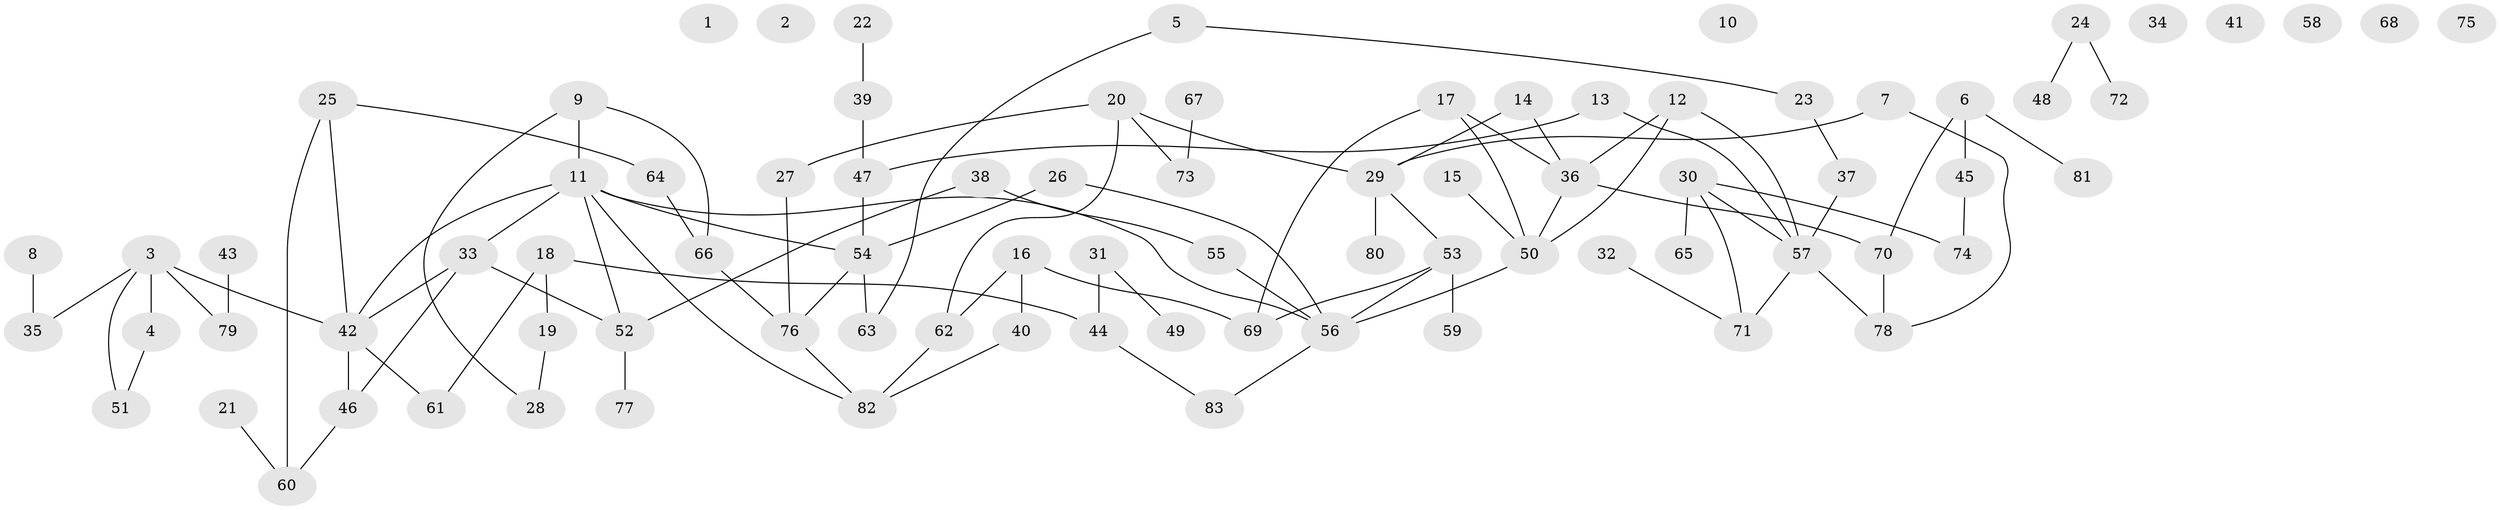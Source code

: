 // Generated by graph-tools (version 1.1) at 2025/33/03/09/25 02:33:37]
// undirected, 83 vertices, 99 edges
graph export_dot {
graph [start="1"]
  node [color=gray90,style=filled];
  1;
  2;
  3;
  4;
  5;
  6;
  7;
  8;
  9;
  10;
  11;
  12;
  13;
  14;
  15;
  16;
  17;
  18;
  19;
  20;
  21;
  22;
  23;
  24;
  25;
  26;
  27;
  28;
  29;
  30;
  31;
  32;
  33;
  34;
  35;
  36;
  37;
  38;
  39;
  40;
  41;
  42;
  43;
  44;
  45;
  46;
  47;
  48;
  49;
  50;
  51;
  52;
  53;
  54;
  55;
  56;
  57;
  58;
  59;
  60;
  61;
  62;
  63;
  64;
  65;
  66;
  67;
  68;
  69;
  70;
  71;
  72;
  73;
  74;
  75;
  76;
  77;
  78;
  79;
  80;
  81;
  82;
  83;
  3 -- 4;
  3 -- 35;
  3 -- 42;
  3 -- 51;
  3 -- 79;
  4 -- 51;
  5 -- 23;
  5 -- 63;
  6 -- 45;
  6 -- 70;
  6 -- 81;
  7 -- 29;
  7 -- 78;
  8 -- 35;
  9 -- 11;
  9 -- 28;
  9 -- 66;
  11 -- 33;
  11 -- 42;
  11 -- 52;
  11 -- 54;
  11 -- 56;
  11 -- 82;
  12 -- 36;
  12 -- 50;
  12 -- 57;
  13 -- 47;
  13 -- 57;
  14 -- 29;
  14 -- 36;
  15 -- 50;
  16 -- 40;
  16 -- 62;
  16 -- 69;
  17 -- 36;
  17 -- 50;
  17 -- 69;
  18 -- 19;
  18 -- 44;
  18 -- 61;
  19 -- 28;
  20 -- 27;
  20 -- 29;
  20 -- 62;
  20 -- 73;
  21 -- 60;
  22 -- 39;
  23 -- 37;
  24 -- 48;
  24 -- 72;
  25 -- 42;
  25 -- 60;
  25 -- 64;
  26 -- 54;
  26 -- 56;
  27 -- 76;
  29 -- 53;
  29 -- 80;
  30 -- 57;
  30 -- 65;
  30 -- 71;
  30 -- 74;
  31 -- 44;
  31 -- 49;
  32 -- 71;
  33 -- 42;
  33 -- 46;
  33 -- 52;
  36 -- 50;
  36 -- 70;
  37 -- 57;
  38 -- 52;
  38 -- 55;
  39 -- 47;
  40 -- 82;
  42 -- 46;
  42 -- 61;
  43 -- 79;
  44 -- 83;
  45 -- 74;
  46 -- 60;
  47 -- 54;
  50 -- 56;
  52 -- 77;
  53 -- 56;
  53 -- 59;
  53 -- 69;
  54 -- 63;
  54 -- 76;
  55 -- 56;
  56 -- 83;
  57 -- 71;
  57 -- 78;
  62 -- 82;
  64 -- 66;
  66 -- 76;
  67 -- 73;
  70 -- 78;
  76 -- 82;
}
